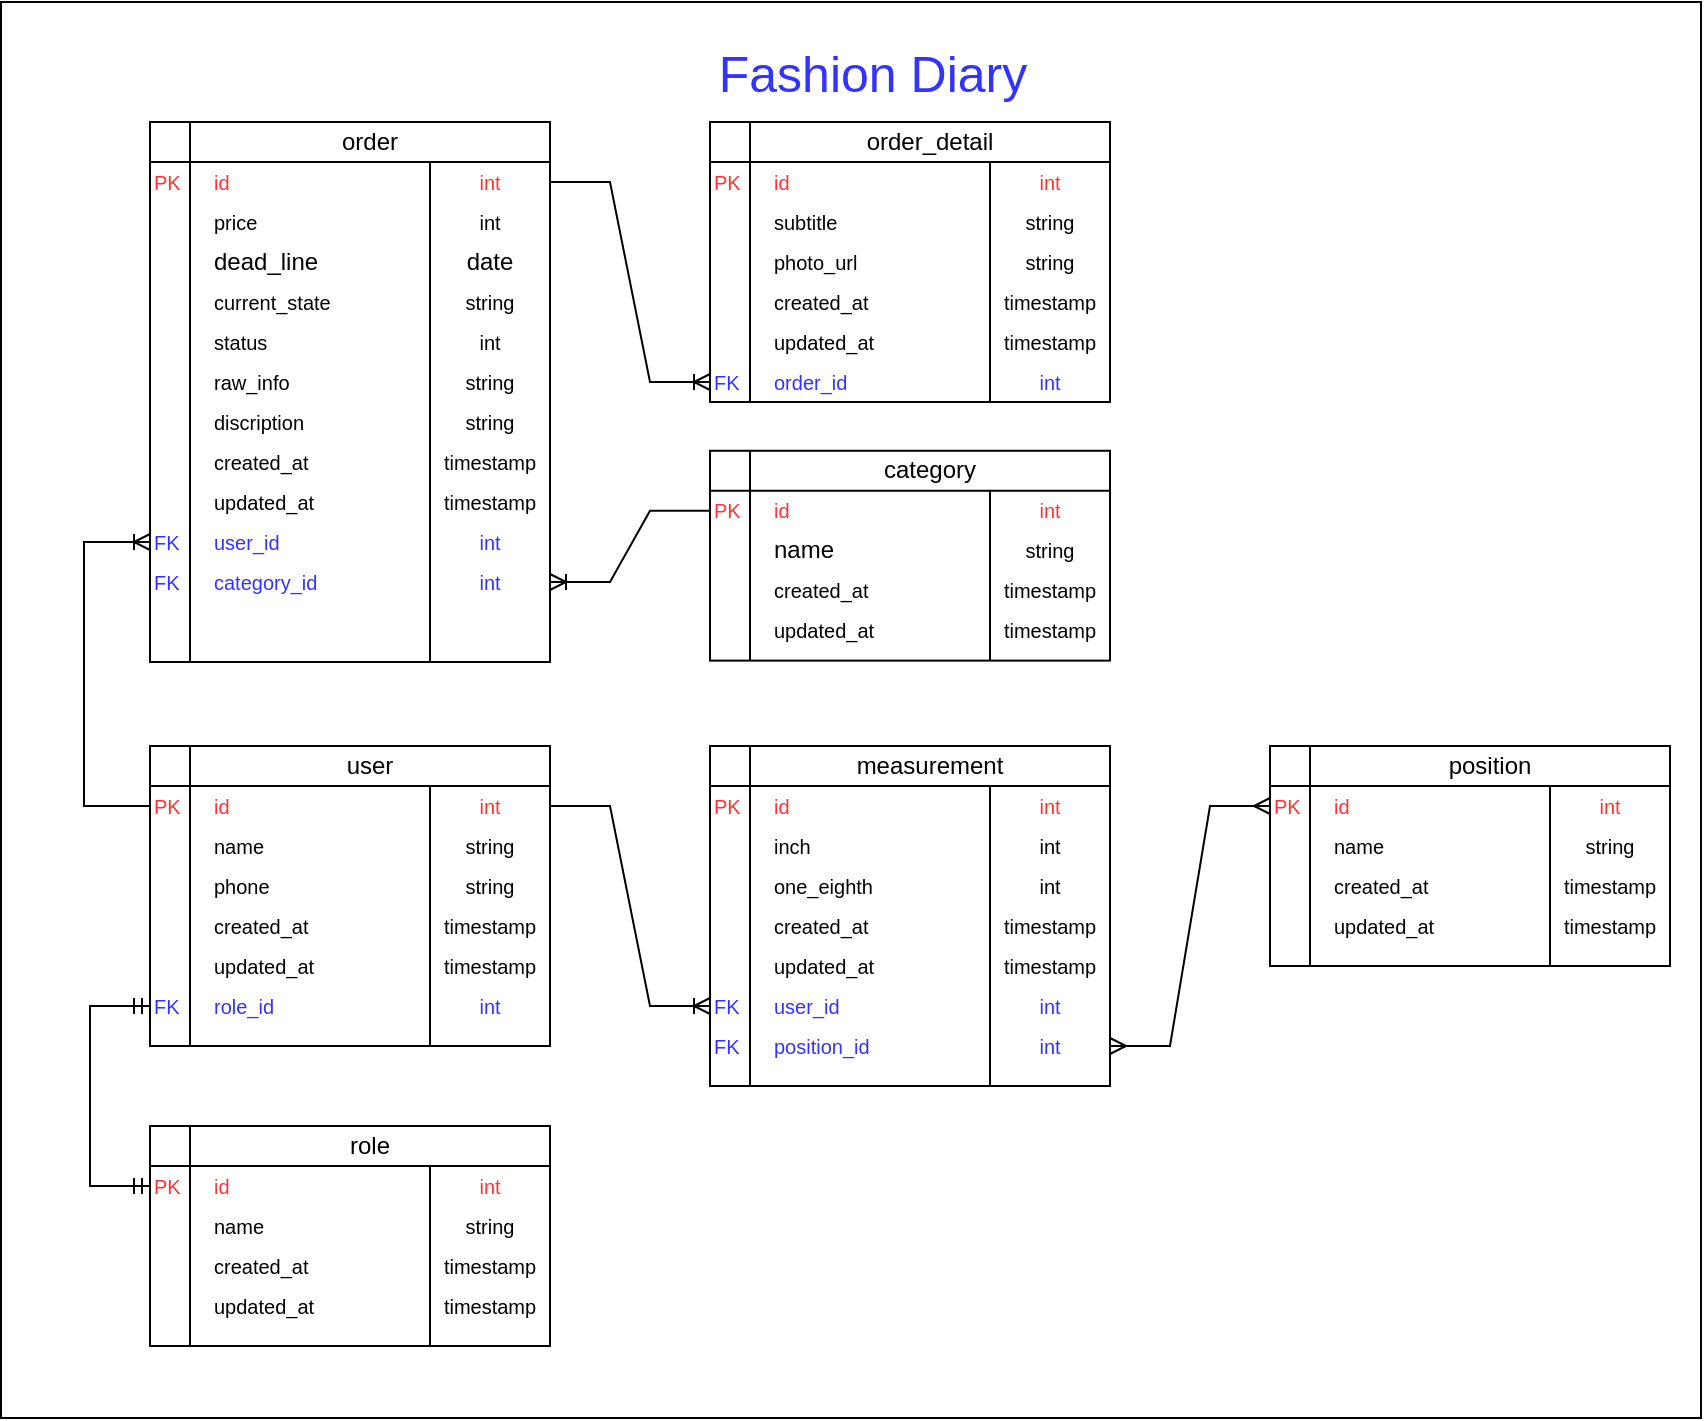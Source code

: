 <mxfile version="16.5.3" type="github">
  <diagram id="vgisI2ooYQM5d80KD6zA" name="Page-1">
    <mxGraphModel dx="2321" dy="1934" grid="1" gridSize="10" guides="1" tooltips="1" connect="1" arrows="1" fold="1" page="1" pageScale="1" pageWidth="850" pageHeight="1100" math="0" shadow="0">
      <root>
        <mxCell id="0" />
        <mxCell id="1" parent="0" />
        <mxCell id="1cKoUGkLe3tbQsXoUSwH-134" value="" style="rounded=0;whiteSpace=wrap;html=1;fontSize=10;fontColor=#3333FF;" vertex="1" parent="1">
          <mxGeometry x="-11.5" y="-20" width="850" height="708" as="geometry" />
        </mxCell>
        <mxCell id="1cKoUGkLe3tbQsXoUSwH-1" value="" style="shape=internalStorage;whiteSpace=wrap;html=1;backgroundOutline=1;" vertex="1" parent="1">
          <mxGeometry x="63" y="352" width="200" height="150" as="geometry" />
        </mxCell>
        <mxCell id="1cKoUGkLe3tbQsXoUSwH-2" value="user" style="text;html=1;strokeColor=none;fillColor=none;align=center;verticalAlign=middle;whiteSpace=wrap;rounded=0;" vertex="1" parent="1">
          <mxGeometry x="83" y="352" width="180" height="20" as="geometry" />
        </mxCell>
        <mxCell id="1cKoUGkLe3tbQsXoUSwH-3" value="&lt;font style=&quot;font-size: 10px&quot; color=&quot;#FF3333&quot;&gt;id&lt;/font&gt;" style="text;html=1;align=left;verticalAlign=middle;whiteSpace=wrap;rounded=0;" vertex="1" parent="1">
          <mxGeometry x="93" y="372" width="110" height="20" as="geometry" />
        </mxCell>
        <mxCell id="1cKoUGkLe3tbQsXoUSwH-5" value="" style="endArrow=none;html=1;rounded=0;entryX=1;entryY=0;entryDx=0;entryDy=0;exitX=0.7;exitY=1;exitDx=0;exitDy=0;exitPerimeter=0;" edge="1" parent="1" source="1cKoUGkLe3tbQsXoUSwH-1" target="1cKoUGkLe3tbQsXoUSwH-3">
          <mxGeometry width="50" height="50" relative="1" as="geometry">
            <mxPoint x="173" y="422" as="sourcePoint" />
            <mxPoint x="223" y="372" as="targetPoint" />
          </mxGeometry>
        </mxCell>
        <mxCell id="1cKoUGkLe3tbQsXoUSwH-6" value="&lt;div style=&quot;font-size: 10px&quot; align=&quot;center&quot;&gt;&lt;font style=&quot;font-size: 10px&quot; color=&quot;#FF3333&quot;&gt;int&lt;/font&gt;&lt;/div&gt;" style="text;html=1;align=center;verticalAlign=middle;whiteSpace=wrap;rounded=0;" vertex="1" parent="1">
          <mxGeometry x="203" y="372" width="60" height="20" as="geometry" />
        </mxCell>
        <mxCell id="1cKoUGkLe3tbQsXoUSwH-7" value="&lt;font style=&quot;font-size: 10px&quot; color=&quot;#FF3333&quot;&gt;PK&lt;/font&gt;" style="text;html=1;align=left;verticalAlign=middle;whiteSpace=wrap;rounded=0;" vertex="1" parent="1">
          <mxGeometry x="63" y="372" width="20" height="20" as="geometry" />
        </mxCell>
        <mxCell id="1cKoUGkLe3tbQsXoUSwH-8" value="&lt;font style=&quot;font-size: 10px&quot;&gt;name&lt;/font&gt;" style="text;html=1;align=left;verticalAlign=middle;whiteSpace=wrap;rounded=0;" vertex="1" parent="1">
          <mxGeometry x="93" y="392" width="110" height="20" as="geometry" />
        </mxCell>
        <mxCell id="1cKoUGkLe3tbQsXoUSwH-9" value="&lt;font style=&quot;font-size: 10px&quot;&gt;string&lt;/font&gt;" style="text;html=1;align=center;verticalAlign=middle;whiteSpace=wrap;rounded=0;" vertex="1" parent="1">
          <mxGeometry x="203" y="392" width="60" height="20" as="geometry" />
        </mxCell>
        <mxCell id="1cKoUGkLe3tbQsXoUSwH-10" value="&lt;font style=&quot;font-size: 10px&quot;&gt;phone&lt;/font&gt;" style="text;html=1;align=left;verticalAlign=middle;whiteSpace=wrap;rounded=0;" vertex="1" parent="1">
          <mxGeometry x="93" y="412" width="110" height="20" as="geometry" />
        </mxCell>
        <mxCell id="1cKoUGkLe3tbQsXoUSwH-11" value="&lt;font style=&quot;font-size: 10px&quot;&gt;string&lt;/font&gt;" style="text;html=1;align=center;verticalAlign=middle;whiteSpace=wrap;rounded=0;" vertex="1" parent="1">
          <mxGeometry x="203" y="412" width="60" height="20" as="geometry" />
        </mxCell>
        <mxCell id="1cKoUGkLe3tbQsXoUSwH-12" value="&lt;font style=&quot;font-size: 10px&quot; color=&quot;#3333FF&quot;&gt;role_id&lt;/font&gt;" style="text;html=1;align=left;verticalAlign=middle;whiteSpace=wrap;rounded=0;" vertex="1" parent="1">
          <mxGeometry x="93" y="472" width="110" height="20" as="geometry" />
        </mxCell>
        <mxCell id="1cKoUGkLe3tbQsXoUSwH-13" value="&lt;font style=&quot;font-size: 10px&quot; color=&quot;#3333FF&quot;&gt;int&lt;/font&gt;" style="text;html=1;align=center;verticalAlign=middle;whiteSpace=wrap;rounded=0;" vertex="1" parent="1">
          <mxGeometry x="203" y="472" width="60" height="20" as="geometry" />
        </mxCell>
        <mxCell id="1cKoUGkLe3tbQsXoUSwH-14" value="" style="shape=internalStorage;whiteSpace=wrap;html=1;backgroundOutline=1;" vertex="1" parent="1">
          <mxGeometry x="343" y="352" width="200" height="170" as="geometry" />
        </mxCell>
        <mxCell id="1cKoUGkLe3tbQsXoUSwH-15" value="measurement" style="text;html=1;strokeColor=none;fillColor=none;align=center;verticalAlign=middle;whiteSpace=wrap;rounded=0;" vertex="1" parent="1">
          <mxGeometry x="363" y="352" width="180" height="20" as="geometry" />
        </mxCell>
        <mxCell id="1cKoUGkLe3tbQsXoUSwH-16" value="&lt;font style=&quot;font-size: 10px&quot; color=&quot;#FF3333&quot;&gt;id&lt;/font&gt;" style="text;html=1;align=left;verticalAlign=middle;whiteSpace=wrap;rounded=0;" vertex="1" parent="1">
          <mxGeometry x="373" y="372" width="110" height="20" as="geometry" />
        </mxCell>
        <mxCell id="1cKoUGkLe3tbQsXoUSwH-17" value="" style="endArrow=none;html=1;rounded=0;entryX=1;entryY=0;entryDx=0;entryDy=0;exitX=0.7;exitY=1;exitDx=0;exitDy=0;exitPerimeter=0;" edge="1" parent="1" source="1cKoUGkLe3tbQsXoUSwH-14" target="1cKoUGkLe3tbQsXoUSwH-16">
          <mxGeometry width="50" height="50" relative="1" as="geometry">
            <mxPoint x="453" y="422" as="sourcePoint" />
            <mxPoint x="503" y="372" as="targetPoint" />
          </mxGeometry>
        </mxCell>
        <mxCell id="1cKoUGkLe3tbQsXoUSwH-18" value="&lt;div style=&quot;font-size: 10px&quot; align=&quot;center&quot;&gt;&lt;font style=&quot;font-size: 10px&quot; color=&quot;#FF3333&quot;&gt;int&lt;/font&gt;&lt;/div&gt;" style="text;html=1;align=center;verticalAlign=middle;whiteSpace=wrap;rounded=0;" vertex="1" parent="1">
          <mxGeometry x="483" y="372" width="60" height="20" as="geometry" />
        </mxCell>
        <mxCell id="1cKoUGkLe3tbQsXoUSwH-19" value="&lt;font style=&quot;font-size: 10px&quot; color=&quot;#FF3333&quot;&gt;PK&lt;/font&gt;" style="text;html=1;align=left;verticalAlign=middle;whiteSpace=wrap;rounded=0;" vertex="1" parent="1">
          <mxGeometry x="343" y="372" width="20" height="20" as="geometry" />
        </mxCell>
        <mxCell id="1cKoUGkLe3tbQsXoUSwH-20" value="&lt;font style=&quot;font-size: 10px&quot;&gt;inch&lt;/font&gt;" style="text;html=1;align=left;verticalAlign=middle;whiteSpace=wrap;rounded=0;" vertex="1" parent="1">
          <mxGeometry x="373" y="392" width="110" height="20" as="geometry" />
        </mxCell>
        <mxCell id="1cKoUGkLe3tbQsXoUSwH-21" value="&lt;font style=&quot;font-size: 10px&quot;&gt;int&lt;/font&gt;" style="text;html=1;align=center;verticalAlign=middle;whiteSpace=wrap;rounded=0;" vertex="1" parent="1">
          <mxGeometry x="483" y="392" width="60" height="20" as="geometry" />
        </mxCell>
        <mxCell id="1cKoUGkLe3tbQsXoUSwH-22" value="&lt;div style=&quot;font-size: 10px&quot;&gt;&lt;font style=&quot;font-size: 10px&quot;&gt;one_eighth&lt;/font&gt;&lt;/div&gt;" style="text;html=1;align=left;verticalAlign=middle;whiteSpace=wrap;rounded=0;" vertex="1" parent="1">
          <mxGeometry x="373" y="412" width="110" height="20" as="geometry" />
        </mxCell>
        <mxCell id="1cKoUGkLe3tbQsXoUSwH-23" value="&lt;font style=&quot;font-size: 10px&quot;&gt;int&lt;/font&gt;" style="text;html=1;align=center;verticalAlign=middle;whiteSpace=wrap;rounded=0;" vertex="1" parent="1">
          <mxGeometry x="483" y="412" width="60" height="20" as="geometry" />
        </mxCell>
        <mxCell id="1cKoUGkLe3tbQsXoUSwH-24" value="&lt;font style=&quot;font-size: 10px&quot; color=&quot;#3333FF&quot;&gt;user_id&lt;/font&gt;" style="text;html=1;align=left;verticalAlign=middle;whiteSpace=wrap;rounded=0;" vertex="1" parent="1">
          <mxGeometry x="373" y="472" width="110" height="20" as="geometry" />
        </mxCell>
        <mxCell id="1cKoUGkLe3tbQsXoUSwH-25" value="&lt;font style=&quot;font-size: 10px&quot; color=&quot;#3333FF&quot;&gt;int&lt;/font&gt;" style="text;html=1;align=center;verticalAlign=middle;whiteSpace=wrap;rounded=0;" vertex="1" parent="1">
          <mxGeometry x="483" y="472" width="60" height="20" as="geometry" />
        </mxCell>
        <mxCell id="1cKoUGkLe3tbQsXoUSwH-26" value="&lt;font style=&quot;font-size: 10px&quot; color=&quot;#3333FF&quot;&gt;position_id&lt;/font&gt;" style="text;html=1;align=left;verticalAlign=middle;whiteSpace=wrap;rounded=0;" vertex="1" parent="1">
          <mxGeometry x="373" y="492" width="110" height="20" as="geometry" />
        </mxCell>
        <mxCell id="1cKoUGkLe3tbQsXoUSwH-27" value="&lt;font style=&quot;font-size: 10px&quot; color=&quot;#3333FF&quot;&gt;int&lt;/font&gt;" style="text;html=1;align=center;verticalAlign=middle;whiteSpace=wrap;rounded=0;" vertex="1" parent="1">
          <mxGeometry x="483" y="492" width="60" height="20" as="geometry" />
        </mxCell>
        <mxCell id="1cKoUGkLe3tbQsXoUSwH-28" style="edgeStyle=orthogonalEdgeStyle;rounded=0;orthogonalLoop=1;jettySize=auto;html=1;exitX=0.5;exitY=1;exitDx=0;exitDy=0;fontSize=10;fontColor=#000000;" edge="1" parent="1" source="1cKoUGkLe3tbQsXoUSwH-1" target="1cKoUGkLe3tbQsXoUSwH-1">
          <mxGeometry relative="1" as="geometry" />
        </mxCell>
        <mxCell id="1cKoUGkLe3tbQsXoUSwH-29" value="" style="shape=internalStorage;whiteSpace=wrap;html=1;backgroundOutline=1;" vertex="1" parent="1">
          <mxGeometry x="623" y="352" width="200" height="110" as="geometry" />
        </mxCell>
        <mxCell id="1cKoUGkLe3tbQsXoUSwH-30" value="position" style="text;html=1;strokeColor=none;fillColor=none;align=center;verticalAlign=middle;whiteSpace=wrap;rounded=0;" vertex="1" parent="1">
          <mxGeometry x="643" y="352" width="180" height="20" as="geometry" />
        </mxCell>
        <mxCell id="1cKoUGkLe3tbQsXoUSwH-31" value="&lt;font style=&quot;font-size: 10px&quot; color=&quot;#FF3333&quot;&gt;id&lt;/font&gt;" style="text;html=1;align=left;verticalAlign=middle;whiteSpace=wrap;rounded=0;" vertex="1" parent="1">
          <mxGeometry x="653" y="372" width="110" height="20" as="geometry" />
        </mxCell>
        <mxCell id="1cKoUGkLe3tbQsXoUSwH-32" value="" style="endArrow=none;html=1;rounded=0;entryX=1;entryY=0;entryDx=0;entryDy=0;exitX=0.7;exitY=1;exitDx=0;exitDy=0;exitPerimeter=0;" edge="1" parent="1" source="1cKoUGkLe3tbQsXoUSwH-29" target="1cKoUGkLe3tbQsXoUSwH-31">
          <mxGeometry width="50" height="50" relative="1" as="geometry">
            <mxPoint x="733" y="422" as="sourcePoint" />
            <mxPoint x="783" y="372" as="targetPoint" />
          </mxGeometry>
        </mxCell>
        <mxCell id="1cKoUGkLe3tbQsXoUSwH-33" value="&lt;div style=&quot;font-size: 10px&quot; align=&quot;center&quot;&gt;&lt;font style=&quot;font-size: 10px&quot; color=&quot;#FF3333&quot;&gt;int&lt;/font&gt;&lt;/div&gt;" style="text;html=1;align=center;verticalAlign=middle;whiteSpace=wrap;rounded=0;" vertex="1" parent="1">
          <mxGeometry x="763" y="372" width="60" height="20" as="geometry" />
        </mxCell>
        <mxCell id="1cKoUGkLe3tbQsXoUSwH-34" value="&lt;font style=&quot;font-size: 10px&quot; color=&quot;#FF3333&quot;&gt;PK&lt;/font&gt;" style="text;html=1;align=left;verticalAlign=middle;whiteSpace=wrap;rounded=0;" vertex="1" parent="1">
          <mxGeometry x="623" y="372" width="20" height="20" as="geometry" />
        </mxCell>
        <mxCell id="1cKoUGkLe3tbQsXoUSwH-35" value="&lt;font style=&quot;font-size: 10px&quot;&gt;name&lt;/font&gt;" style="text;html=1;align=left;verticalAlign=middle;whiteSpace=wrap;rounded=0;" vertex="1" parent="1">
          <mxGeometry x="653" y="392" width="110" height="20" as="geometry" />
        </mxCell>
        <mxCell id="1cKoUGkLe3tbQsXoUSwH-36" value="&lt;font style=&quot;font-size: 10px&quot;&gt;string&lt;/font&gt;" style="text;html=1;align=center;verticalAlign=middle;whiteSpace=wrap;rounded=0;" vertex="1" parent="1">
          <mxGeometry x="763" y="392" width="60" height="20" as="geometry" />
        </mxCell>
        <mxCell id="1cKoUGkLe3tbQsXoUSwH-43" style="edgeStyle=orthogonalEdgeStyle;rounded=0;orthogonalLoop=1;jettySize=auto;html=1;exitX=0.5;exitY=1;exitDx=0;exitDy=0;fontSize=10;fontColor=#000000;" edge="1" parent="1" source="1cKoUGkLe3tbQsXoUSwH-29" target="1cKoUGkLe3tbQsXoUSwH-29">
          <mxGeometry relative="1" as="geometry" />
        </mxCell>
        <mxCell id="1cKoUGkLe3tbQsXoUSwH-44" value="" style="edgeStyle=entityRelationEdgeStyle;fontSize=12;html=1;endArrow=ERoneToMany;rounded=0;fontColor=#000000;entryX=0;entryY=0.5;entryDx=0;entryDy=0;exitX=1;exitY=0.5;exitDx=0;exitDy=0;" edge="1" parent="1" source="1cKoUGkLe3tbQsXoUSwH-6" target="1cKoUGkLe3tbQsXoUSwH-63">
          <mxGeometry width="100" height="100" relative="1" as="geometry">
            <mxPoint x="263" y="425" as="sourcePoint" />
            <mxPoint x="343" y="425" as="targetPoint" />
          </mxGeometry>
        </mxCell>
        <mxCell id="1cKoUGkLe3tbQsXoUSwH-47" value="" style="edgeStyle=entityRelationEdgeStyle;fontSize=12;html=1;endArrow=ERmany;startArrow=ERmany;rounded=0;fontColor=#000000;entryX=0;entryY=0.5;entryDx=0;entryDy=0;exitX=1;exitY=0.5;exitDx=0;exitDy=0;" edge="1" parent="1" source="1cKoUGkLe3tbQsXoUSwH-27" target="1cKoUGkLe3tbQsXoUSwH-34">
          <mxGeometry width="100" height="100" relative="1" as="geometry">
            <mxPoint x="543" y="437" as="sourcePoint" />
            <mxPoint x="643" y="337" as="targetPoint" />
          </mxGeometry>
        </mxCell>
        <mxCell id="1cKoUGkLe3tbQsXoUSwH-48" value="" style="shape=internalStorage;whiteSpace=wrap;html=1;backgroundOutline=1;" vertex="1" parent="1">
          <mxGeometry x="63" y="542" width="200" height="110" as="geometry" />
        </mxCell>
        <mxCell id="1cKoUGkLe3tbQsXoUSwH-49" value="role" style="text;html=1;strokeColor=none;fillColor=none;align=center;verticalAlign=middle;whiteSpace=wrap;rounded=0;" vertex="1" parent="1">
          <mxGeometry x="83" y="542" width="180" height="20" as="geometry" />
        </mxCell>
        <mxCell id="1cKoUGkLe3tbQsXoUSwH-50" value="&lt;font style=&quot;font-size: 10px&quot; color=&quot;#FF3333&quot;&gt;id&lt;/font&gt;" style="text;html=1;align=left;verticalAlign=middle;whiteSpace=wrap;rounded=0;" vertex="1" parent="1">
          <mxGeometry x="93" y="562" width="110" height="20" as="geometry" />
        </mxCell>
        <mxCell id="1cKoUGkLe3tbQsXoUSwH-51" value="" style="endArrow=none;html=1;rounded=0;entryX=1;entryY=0;entryDx=0;entryDy=0;exitX=0.7;exitY=1;exitDx=0;exitDy=0;exitPerimeter=0;" edge="1" parent="1" source="1cKoUGkLe3tbQsXoUSwH-48" target="1cKoUGkLe3tbQsXoUSwH-50">
          <mxGeometry width="50" height="50" relative="1" as="geometry">
            <mxPoint x="173" y="612" as="sourcePoint" />
            <mxPoint x="223" y="562" as="targetPoint" />
          </mxGeometry>
        </mxCell>
        <mxCell id="1cKoUGkLe3tbQsXoUSwH-52" value="&lt;div style=&quot;font-size: 10px&quot; align=&quot;center&quot;&gt;&lt;font style=&quot;font-size: 10px&quot; color=&quot;#FF3333&quot;&gt;int&lt;/font&gt;&lt;/div&gt;" style="text;html=1;align=center;verticalAlign=middle;whiteSpace=wrap;rounded=0;" vertex="1" parent="1">
          <mxGeometry x="203" y="562" width="60" height="20" as="geometry" />
        </mxCell>
        <mxCell id="1cKoUGkLe3tbQsXoUSwH-53" value="&lt;font style=&quot;font-size: 10px&quot; color=&quot;#FF3333&quot;&gt;PK&lt;/font&gt;" style="text;html=1;align=left;verticalAlign=middle;whiteSpace=wrap;rounded=0;" vertex="1" parent="1">
          <mxGeometry x="63" y="562" width="20" height="20" as="geometry" />
        </mxCell>
        <mxCell id="1cKoUGkLe3tbQsXoUSwH-54" value="&lt;font style=&quot;font-size: 10px&quot;&gt;name&lt;/font&gt;" style="text;html=1;align=left;verticalAlign=middle;whiteSpace=wrap;rounded=0;" vertex="1" parent="1">
          <mxGeometry x="93" y="582" width="110" height="20" as="geometry" />
        </mxCell>
        <mxCell id="1cKoUGkLe3tbQsXoUSwH-55" value="&lt;font style=&quot;font-size: 10px&quot;&gt;string&lt;/font&gt;" style="text;html=1;align=center;verticalAlign=middle;whiteSpace=wrap;rounded=0;" vertex="1" parent="1">
          <mxGeometry x="203" y="582" width="60" height="20" as="geometry" />
        </mxCell>
        <mxCell id="1cKoUGkLe3tbQsXoUSwH-56" value="&lt;font style=&quot;font-size: 10px&quot;&gt;created_at&lt;/font&gt;" style="text;html=1;align=left;verticalAlign=middle;whiteSpace=wrap;rounded=0;" vertex="1" parent="1">
          <mxGeometry x="93" y="602" width="110" height="20" as="geometry" />
        </mxCell>
        <mxCell id="1cKoUGkLe3tbQsXoUSwH-57" value="&lt;font style=&quot;font-size: 10px&quot;&gt;timestamp&lt;/font&gt;" style="text;html=1;align=center;verticalAlign=middle;whiteSpace=wrap;rounded=0;" vertex="1" parent="1">
          <mxGeometry x="203" y="602" width="60" height="20" as="geometry" />
        </mxCell>
        <mxCell id="1cKoUGkLe3tbQsXoUSwH-60" style="edgeStyle=orthogonalEdgeStyle;rounded=0;orthogonalLoop=1;jettySize=auto;html=1;exitX=0.5;exitY=1;exitDx=0;exitDy=0;fontSize=10;fontColor=#000000;" edge="1" parent="1" source="1cKoUGkLe3tbQsXoUSwH-48" target="1cKoUGkLe3tbQsXoUSwH-48">
          <mxGeometry relative="1" as="geometry" />
        </mxCell>
        <mxCell id="1cKoUGkLe3tbQsXoUSwH-62" value="&lt;font style=&quot;font-size: 10px&quot; color=&quot;#3333FF&quot;&gt;FK&lt;/font&gt;" style="text;html=1;align=left;verticalAlign=middle;whiteSpace=wrap;rounded=0;" vertex="1" parent="1">
          <mxGeometry x="63" y="472" width="20" height="20" as="geometry" />
        </mxCell>
        <mxCell id="1cKoUGkLe3tbQsXoUSwH-63" value="&lt;font style=&quot;font-size: 10px&quot; color=&quot;#3333FF&quot;&gt;FK&lt;/font&gt;" style="text;html=1;align=left;verticalAlign=middle;whiteSpace=wrap;rounded=0;" vertex="1" parent="1">
          <mxGeometry x="343" y="472" width="20" height="20" as="geometry" />
        </mxCell>
        <mxCell id="1cKoUGkLe3tbQsXoUSwH-64" value="&lt;font style=&quot;font-size: 10px&quot; color=&quot;#3333FF&quot;&gt;FK&lt;/font&gt;" style="text;html=1;align=left;verticalAlign=middle;whiteSpace=wrap;rounded=0;" vertex="1" parent="1">
          <mxGeometry x="343" y="492" width="20" height="20" as="geometry" />
        </mxCell>
        <mxCell id="1cKoUGkLe3tbQsXoUSwH-65" value="" style="fontSize=12;html=1;endArrow=ERmandOne;startArrow=ERmandOne;rounded=0;fontColor=#3333FF;entryX=0;entryY=0.5;entryDx=0;entryDy=0;strokeColor=default;edgeStyle=orthogonalEdgeStyle;" edge="1" parent="1" target="1cKoUGkLe3tbQsXoUSwH-53">
          <mxGeometry width="100" height="100" relative="1" as="geometry">
            <mxPoint x="63" y="482" as="sourcePoint" />
            <mxPoint x="-27" y="189" as="targetPoint" />
            <Array as="points">
              <mxPoint x="33" y="482" />
              <mxPoint x="33" y="572" />
            </Array>
          </mxGeometry>
        </mxCell>
        <mxCell id="1cKoUGkLe3tbQsXoUSwH-68" value="&lt;font style=&quot;font-size: 10px&quot;&gt;updated_at&lt;/font&gt;" style="text;html=1;align=left;verticalAlign=middle;whiteSpace=wrap;rounded=0;" vertex="1" parent="1">
          <mxGeometry x="93" y="622" width="110" height="20" as="geometry" />
        </mxCell>
        <mxCell id="1cKoUGkLe3tbQsXoUSwH-69" value="&lt;font style=&quot;font-size: 10px&quot;&gt;timestamp&lt;/font&gt;" style="text;html=1;align=center;verticalAlign=middle;whiteSpace=wrap;rounded=0;" vertex="1" parent="1">
          <mxGeometry x="203" y="622" width="60" height="20" as="geometry" />
        </mxCell>
        <mxCell id="1cKoUGkLe3tbQsXoUSwH-71" value="&lt;font style=&quot;font-size: 10px&quot;&gt;created_at&lt;/font&gt;" style="text;html=1;align=left;verticalAlign=middle;whiteSpace=wrap;rounded=0;" vertex="1" parent="1">
          <mxGeometry x="93" y="432" width="110" height="20" as="geometry" />
        </mxCell>
        <mxCell id="1cKoUGkLe3tbQsXoUSwH-72" value="&lt;font style=&quot;font-size: 10px&quot;&gt;timestamp&lt;/font&gt;" style="text;html=1;align=center;verticalAlign=middle;whiteSpace=wrap;rounded=0;" vertex="1" parent="1">
          <mxGeometry x="203" y="432" width="60" height="20" as="geometry" />
        </mxCell>
        <mxCell id="1cKoUGkLe3tbQsXoUSwH-73" value="&lt;font style=&quot;font-size: 10px&quot;&gt;updated_at&lt;/font&gt;" style="text;html=1;align=left;verticalAlign=middle;whiteSpace=wrap;rounded=0;" vertex="1" parent="1">
          <mxGeometry x="93" y="452" width="110" height="20" as="geometry" />
        </mxCell>
        <mxCell id="1cKoUGkLe3tbQsXoUSwH-74" value="&lt;font style=&quot;font-size: 10px&quot;&gt;timestamp&lt;/font&gt;" style="text;html=1;align=center;verticalAlign=middle;whiteSpace=wrap;rounded=0;" vertex="1" parent="1">
          <mxGeometry x="203" y="452" width="60" height="20" as="geometry" />
        </mxCell>
        <mxCell id="1cKoUGkLe3tbQsXoUSwH-75" value="&lt;font style=&quot;font-size: 10px&quot;&gt;created_at&lt;/font&gt;" style="text;html=1;align=left;verticalAlign=middle;whiteSpace=wrap;rounded=0;" vertex="1" parent="1">
          <mxGeometry x="373" y="432" width="110" height="20" as="geometry" />
        </mxCell>
        <mxCell id="1cKoUGkLe3tbQsXoUSwH-76" value="&lt;font style=&quot;font-size: 10px&quot;&gt;timestamp&lt;/font&gt;" style="text;html=1;align=center;verticalAlign=middle;whiteSpace=wrap;rounded=0;" vertex="1" parent="1">
          <mxGeometry x="483" y="432" width="60" height="20" as="geometry" />
        </mxCell>
        <mxCell id="1cKoUGkLe3tbQsXoUSwH-77" value="&lt;font style=&quot;font-size: 10px&quot;&gt;updated_at&lt;/font&gt;" style="text;html=1;align=left;verticalAlign=middle;whiteSpace=wrap;rounded=0;" vertex="1" parent="1">
          <mxGeometry x="373" y="452" width="110" height="20" as="geometry" />
        </mxCell>
        <mxCell id="1cKoUGkLe3tbQsXoUSwH-78" value="&lt;font style=&quot;font-size: 10px&quot;&gt;timestamp&lt;/font&gt;" style="text;html=1;align=center;verticalAlign=middle;whiteSpace=wrap;rounded=0;" vertex="1" parent="1">
          <mxGeometry x="483" y="452" width="60" height="20" as="geometry" />
        </mxCell>
        <mxCell id="1cKoUGkLe3tbQsXoUSwH-79" value="&lt;font style=&quot;font-size: 10px&quot;&gt;created_at&lt;/font&gt;" style="text;html=1;align=left;verticalAlign=middle;whiteSpace=wrap;rounded=0;" vertex="1" parent="1">
          <mxGeometry x="653" y="412" width="110" height="20" as="geometry" />
        </mxCell>
        <mxCell id="1cKoUGkLe3tbQsXoUSwH-80" value="&lt;font style=&quot;font-size: 10px&quot;&gt;timestamp&lt;/font&gt;" style="text;html=1;align=center;verticalAlign=middle;whiteSpace=wrap;rounded=0;" vertex="1" parent="1">
          <mxGeometry x="763" y="412" width="60" height="20" as="geometry" />
        </mxCell>
        <mxCell id="1cKoUGkLe3tbQsXoUSwH-81" value="&lt;font style=&quot;font-size: 10px&quot;&gt;updated_at&lt;/font&gt;" style="text;html=1;align=left;verticalAlign=middle;whiteSpace=wrap;rounded=0;" vertex="1" parent="1">
          <mxGeometry x="653" y="432" width="110" height="20" as="geometry" />
        </mxCell>
        <mxCell id="1cKoUGkLe3tbQsXoUSwH-82" value="&lt;font style=&quot;font-size: 10px&quot;&gt;timestamp&lt;/font&gt;" style="text;html=1;align=center;verticalAlign=middle;whiteSpace=wrap;rounded=0;" vertex="1" parent="1">
          <mxGeometry x="763" y="432" width="60" height="20" as="geometry" />
        </mxCell>
        <mxCell id="1cKoUGkLe3tbQsXoUSwH-83" value="&amp;nbsp;" style="text;whiteSpace=wrap;html=1;fontSize=10;fontColor=#3333FF;" vertex="1" parent="1">
          <mxGeometry x="103" y="582" width="30" height="30" as="geometry" />
        </mxCell>
        <mxCell id="1cKoUGkLe3tbQsXoUSwH-84" value="" style="shape=internalStorage;whiteSpace=wrap;html=1;backgroundOutline=1;" vertex="1" parent="1">
          <mxGeometry x="63" y="40" width="200" height="270" as="geometry" />
        </mxCell>
        <mxCell id="1cKoUGkLe3tbQsXoUSwH-85" value="order" style="text;html=1;strokeColor=none;fillColor=none;align=center;verticalAlign=middle;whiteSpace=wrap;rounded=0;" vertex="1" parent="1">
          <mxGeometry x="83" y="40.0" width="180" height="20" as="geometry" />
        </mxCell>
        <mxCell id="1cKoUGkLe3tbQsXoUSwH-86" value="&lt;font style=&quot;font-size: 10px&quot; color=&quot;#FF3333&quot;&gt;id&lt;/font&gt;" style="text;html=1;align=left;verticalAlign=middle;whiteSpace=wrap;rounded=0;" vertex="1" parent="1">
          <mxGeometry x="93" y="60.0" width="110" height="20" as="geometry" />
        </mxCell>
        <mxCell id="1cKoUGkLe3tbQsXoUSwH-87" value="" style="endArrow=none;html=1;rounded=0;entryX=1;entryY=0;entryDx=0;entryDy=0;exitX=0.7;exitY=1;exitDx=0;exitDy=0;exitPerimeter=0;" edge="1" parent="1" source="1cKoUGkLe3tbQsXoUSwH-84" target="1cKoUGkLe3tbQsXoUSwH-86">
          <mxGeometry width="50" height="50" relative="1" as="geometry">
            <mxPoint x="173" y="110" as="sourcePoint" />
            <mxPoint x="223" y="60.0" as="targetPoint" />
          </mxGeometry>
        </mxCell>
        <mxCell id="1cKoUGkLe3tbQsXoUSwH-88" value="&lt;div style=&quot;font-size: 10px&quot; align=&quot;center&quot;&gt;&lt;font style=&quot;font-size: 10px&quot; color=&quot;#FF3333&quot;&gt;int&lt;/font&gt;&lt;/div&gt;" style="text;html=1;align=center;verticalAlign=middle;whiteSpace=wrap;rounded=0;" vertex="1" parent="1">
          <mxGeometry x="203" y="60.0" width="60" height="20" as="geometry" />
        </mxCell>
        <mxCell id="1cKoUGkLe3tbQsXoUSwH-89" value="&lt;font style=&quot;font-size: 10px&quot; color=&quot;#FF3333&quot;&gt;PK&lt;/font&gt;" style="text;html=1;align=left;verticalAlign=middle;whiteSpace=wrap;rounded=0;" vertex="1" parent="1">
          <mxGeometry x="63" y="60.0" width="20" height="20" as="geometry" />
        </mxCell>
        <mxCell id="1cKoUGkLe3tbQsXoUSwH-90" value="&lt;font style=&quot;font-size: 10px&quot;&gt;current_state&lt;/font&gt;" style="text;html=1;align=left;verticalAlign=middle;whiteSpace=wrap;rounded=0;" vertex="1" parent="1">
          <mxGeometry x="93" y="120" width="110" height="20" as="geometry" />
        </mxCell>
        <mxCell id="1cKoUGkLe3tbQsXoUSwH-91" value="&lt;font style=&quot;font-size: 10px&quot;&gt;string&lt;/font&gt;" style="text;html=1;align=center;verticalAlign=middle;whiteSpace=wrap;rounded=0;" vertex="1" parent="1">
          <mxGeometry x="203" y="120" width="60" height="20" as="geometry" />
        </mxCell>
        <mxCell id="1cKoUGkLe3tbQsXoUSwH-92" value="&lt;font style=&quot;font-size: 10px&quot;&gt;status&lt;/font&gt;" style="text;html=1;align=left;verticalAlign=middle;whiteSpace=wrap;rounded=0;" vertex="1" parent="1">
          <mxGeometry x="93" y="140" width="110" height="20" as="geometry" />
        </mxCell>
        <mxCell id="1cKoUGkLe3tbQsXoUSwH-93" value="&lt;font style=&quot;font-size: 10px&quot;&gt;int&lt;/font&gt;" style="text;html=1;align=center;verticalAlign=middle;whiteSpace=wrap;rounded=0;" vertex="1" parent="1">
          <mxGeometry x="203" y="140" width="60" height="20" as="geometry" />
        </mxCell>
        <mxCell id="1cKoUGkLe3tbQsXoUSwH-94" value="&lt;font style=&quot;font-size: 10px&quot; color=&quot;#3333FF&quot;&gt;user_id&lt;/font&gt;" style="text;html=1;align=left;verticalAlign=middle;whiteSpace=wrap;rounded=0;" vertex="1" parent="1">
          <mxGeometry x="93" y="240" width="110" height="20" as="geometry" />
        </mxCell>
        <mxCell id="1cKoUGkLe3tbQsXoUSwH-95" value="&lt;font style=&quot;font-size: 10px&quot; color=&quot;#3333FF&quot;&gt;int&lt;/font&gt;" style="text;html=1;align=center;verticalAlign=middle;whiteSpace=wrap;rounded=0;" vertex="1" parent="1">
          <mxGeometry x="203" y="240" width="60" height="20" as="geometry" />
        </mxCell>
        <mxCell id="1cKoUGkLe3tbQsXoUSwH-96" style="edgeStyle=orthogonalEdgeStyle;rounded=0;orthogonalLoop=1;jettySize=auto;html=1;exitX=0.5;exitY=1;exitDx=0;exitDy=0;fontSize=10;fontColor=#000000;" edge="1" parent="1" source="1cKoUGkLe3tbQsXoUSwH-84" target="1cKoUGkLe3tbQsXoUSwH-84">
          <mxGeometry relative="1" as="geometry" />
        </mxCell>
        <mxCell id="1cKoUGkLe3tbQsXoUSwH-97" value="&lt;font style=&quot;font-size: 10px&quot; color=&quot;#3333FF&quot;&gt;FK&lt;/font&gt;" style="text;html=1;align=left;verticalAlign=middle;whiteSpace=wrap;rounded=0;" vertex="1" parent="1">
          <mxGeometry x="63" y="240" width="20" height="20" as="geometry" />
        </mxCell>
        <mxCell id="1cKoUGkLe3tbQsXoUSwH-98" value="&lt;font style=&quot;font-size: 10px&quot;&gt;created_at&lt;/font&gt;" style="text;html=1;align=left;verticalAlign=middle;whiteSpace=wrap;rounded=0;" vertex="1" parent="1">
          <mxGeometry x="93" y="200" width="110" height="20" as="geometry" />
        </mxCell>
        <mxCell id="1cKoUGkLe3tbQsXoUSwH-99" value="&lt;font style=&quot;font-size: 10px&quot;&gt;timestamp&lt;/font&gt;" style="text;html=1;align=center;verticalAlign=middle;whiteSpace=wrap;rounded=0;" vertex="1" parent="1">
          <mxGeometry x="203" y="200" width="60" height="20" as="geometry" />
        </mxCell>
        <mxCell id="1cKoUGkLe3tbQsXoUSwH-100" value="&lt;font style=&quot;font-size: 10px&quot;&gt;updated_at&lt;/font&gt;" style="text;html=1;align=left;verticalAlign=middle;whiteSpace=wrap;rounded=0;" vertex="1" parent="1">
          <mxGeometry x="93" y="220" width="110" height="20" as="geometry" />
        </mxCell>
        <mxCell id="1cKoUGkLe3tbQsXoUSwH-101" value="&lt;font style=&quot;font-size: 10px&quot;&gt;timestamp&lt;/font&gt;" style="text;html=1;align=center;verticalAlign=middle;whiteSpace=wrap;rounded=0;" vertex="1" parent="1">
          <mxGeometry x="203" y="220" width="60" height="20" as="geometry" />
        </mxCell>
        <mxCell id="1cKoUGkLe3tbQsXoUSwH-102" value="&lt;font style=&quot;font-size: 10px&quot;&gt;raw_info&lt;/font&gt;" style="text;html=1;align=left;verticalAlign=middle;whiteSpace=wrap;rounded=0;" vertex="1" parent="1">
          <mxGeometry x="93" y="160" width="110" height="20" as="geometry" />
        </mxCell>
        <mxCell id="1cKoUGkLe3tbQsXoUSwH-103" value="&lt;font style=&quot;font-size: 10px&quot;&gt;string&lt;/font&gt;" style="text;html=1;align=center;verticalAlign=middle;whiteSpace=wrap;rounded=0;" vertex="1" parent="1">
          <mxGeometry x="203" y="160" width="60" height="20" as="geometry" />
        </mxCell>
        <mxCell id="1cKoUGkLe3tbQsXoUSwH-105" value="" style="shape=internalStorage;whiteSpace=wrap;html=1;backgroundOutline=1;" vertex="1" parent="1">
          <mxGeometry x="343" y="40" width="200" height="140" as="geometry" />
        </mxCell>
        <mxCell id="1cKoUGkLe3tbQsXoUSwH-106" value="order_detail" style="text;html=1;strokeColor=none;fillColor=none;align=center;verticalAlign=middle;whiteSpace=wrap;rounded=0;" vertex="1" parent="1">
          <mxGeometry x="363" y="40.0" width="180" height="20" as="geometry" />
        </mxCell>
        <mxCell id="1cKoUGkLe3tbQsXoUSwH-107" value="&lt;font style=&quot;font-size: 10px&quot; color=&quot;#FF3333&quot;&gt;id&lt;/font&gt;" style="text;html=1;align=left;verticalAlign=middle;whiteSpace=wrap;rounded=0;" vertex="1" parent="1">
          <mxGeometry x="373" y="60.0" width="110" height="20" as="geometry" />
        </mxCell>
        <mxCell id="1cKoUGkLe3tbQsXoUSwH-108" value="" style="endArrow=none;html=1;rounded=0;entryX=1;entryY=0;entryDx=0;entryDy=0;exitX=0.7;exitY=1;exitDx=0;exitDy=0;exitPerimeter=0;" edge="1" parent="1" source="1cKoUGkLe3tbQsXoUSwH-105" target="1cKoUGkLe3tbQsXoUSwH-107">
          <mxGeometry width="50" height="50" relative="1" as="geometry">
            <mxPoint x="453" y="110" as="sourcePoint" />
            <mxPoint x="503" y="60.0" as="targetPoint" />
          </mxGeometry>
        </mxCell>
        <mxCell id="1cKoUGkLe3tbQsXoUSwH-109" value="&lt;div style=&quot;font-size: 10px&quot; align=&quot;center&quot;&gt;&lt;font style=&quot;font-size: 10px&quot; color=&quot;#FF3333&quot;&gt;int&lt;/font&gt;&lt;/div&gt;" style="text;html=1;align=center;verticalAlign=middle;whiteSpace=wrap;rounded=0;" vertex="1" parent="1">
          <mxGeometry x="483" y="60.0" width="60" height="20" as="geometry" />
        </mxCell>
        <mxCell id="1cKoUGkLe3tbQsXoUSwH-110" value="&lt;font style=&quot;font-size: 10px&quot; color=&quot;#FF3333&quot;&gt;PK&lt;/font&gt;" style="text;html=1;align=left;verticalAlign=middle;whiteSpace=wrap;rounded=0;" vertex="1" parent="1">
          <mxGeometry x="343" y="60.0" width="20" height="20" as="geometry" />
        </mxCell>
        <mxCell id="1cKoUGkLe3tbQsXoUSwH-111" value="&lt;font style=&quot;font-size: 10px&quot;&gt;subtitle&lt;/font&gt;" style="text;html=1;align=left;verticalAlign=middle;whiteSpace=wrap;rounded=0;" vertex="1" parent="1">
          <mxGeometry x="373" y="80" width="110" height="20" as="geometry" />
        </mxCell>
        <mxCell id="1cKoUGkLe3tbQsXoUSwH-112" value="&lt;font style=&quot;font-size: 10px&quot;&gt;string&lt;/font&gt;" style="text;html=1;align=center;verticalAlign=middle;whiteSpace=wrap;rounded=0;" vertex="1" parent="1">
          <mxGeometry x="483" y="80" width="60" height="20" as="geometry" />
        </mxCell>
        <mxCell id="1cKoUGkLe3tbQsXoUSwH-113" value="&lt;font style=&quot;font-size: 10px&quot;&gt;photo_url&lt;/font&gt;" style="text;html=1;align=left;verticalAlign=middle;whiteSpace=wrap;rounded=0;" vertex="1" parent="1">
          <mxGeometry x="373" y="100" width="110" height="20" as="geometry" />
        </mxCell>
        <mxCell id="1cKoUGkLe3tbQsXoUSwH-114" value="&lt;font style=&quot;font-size: 10px&quot;&gt;string&lt;/font&gt;" style="text;html=1;align=center;verticalAlign=middle;whiteSpace=wrap;rounded=0;" vertex="1" parent="1">
          <mxGeometry x="483" y="100" width="60" height="20" as="geometry" />
        </mxCell>
        <mxCell id="1cKoUGkLe3tbQsXoUSwH-115" value="&lt;font style=&quot;font-size: 10px&quot; color=&quot;#3333FF&quot;&gt;order_id&lt;/font&gt;" style="text;html=1;align=left;verticalAlign=middle;whiteSpace=wrap;rounded=0;" vertex="1" parent="1">
          <mxGeometry x="373" y="160" width="110" height="20" as="geometry" />
        </mxCell>
        <mxCell id="1cKoUGkLe3tbQsXoUSwH-116" value="&lt;font style=&quot;font-size: 10px&quot; color=&quot;#3333FF&quot;&gt;int&lt;/font&gt;" style="text;html=1;align=center;verticalAlign=middle;whiteSpace=wrap;rounded=0;" vertex="1" parent="1">
          <mxGeometry x="483" y="160" width="60" height="20" as="geometry" />
        </mxCell>
        <mxCell id="1cKoUGkLe3tbQsXoUSwH-117" style="edgeStyle=orthogonalEdgeStyle;rounded=0;orthogonalLoop=1;jettySize=auto;html=1;exitX=0.5;exitY=1;exitDx=0;exitDy=0;fontSize=10;fontColor=#000000;" edge="1" parent="1" source="1cKoUGkLe3tbQsXoUSwH-105" target="1cKoUGkLe3tbQsXoUSwH-105">
          <mxGeometry relative="1" as="geometry" />
        </mxCell>
        <mxCell id="1cKoUGkLe3tbQsXoUSwH-118" value="&lt;font style=&quot;font-size: 10px&quot; color=&quot;#3333FF&quot;&gt;FK&lt;/font&gt;" style="text;html=1;align=left;verticalAlign=middle;whiteSpace=wrap;rounded=0;" vertex="1" parent="1">
          <mxGeometry x="343" y="160" width="20" height="20" as="geometry" />
        </mxCell>
        <mxCell id="1cKoUGkLe3tbQsXoUSwH-119" value="&lt;font style=&quot;font-size: 10px&quot;&gt;created_at&lt;/font&gt;" style="text;html=1;align=left;verticalAlign=middle;whiteSpace=wrap;rounded=0;" vertex="1" parent="1">
          <mxGeometry x="373" y="120" width="110" height="20" as="geometry" />
        </mxCell>
        <mxCell id="1cKoUGkLe3tbQsXoUSwH-120" value="&lt;font style=&quot;font-size: 10px&quot;&gt;timestamp&lt;/font&gt;" style="text;html=1;align=center;verticalAlign=middle;whiteSpace=wrap;rounded=0;" vertex="1" parent="1">
          <mxGeometry x="483" y="120" width="60" height="20" as="geometry" />
        </mxCell>
        <mxCell id="1cKoUGkLe3tbQsXoUSwH-121" value="&lt;font style=&quot;font-size: 10px&quot;&gt;updated_at&lt;/font&gt;" style="text;html=1;align=left;verticalAlign=middle;whiteSpace=wrap;rounded=0;" vertex="1" parent="1">
          <mxGeometry x="373" y="140" width="110" height="20" as="geometry" />
        </mxCell>
        <mxCell id="1cKoUGkLe3tbQsXoUSwH-122" value="&lt;font style=&quot;font-size: 10px&quot;&gt;timestamp&lt;/font&gt;" style="text;html=1;align=center;verticalAlign=middle;whiteSpace=wrap;rounded=0;" vertex="1" parent="1">
          <mxGeometry x="483" y="140" width="60" height="20" as="geometry" />
        </mxCell>
        <mxCell id="1cKoUGkLe3tbQsXoUSwH-125" value="&lt;font style=&quot;font-size: 10px&quot;&gt;discription&lt;/font&gt;" style="text;html=1;align=left;verticalAlign=middle;whiteSpace=wrap;rounded=0;" vertex="1" parent="1">
          <mxGeometry x="93" y="180" width="110" height="20" as="geometry" />
        </mxCell>
        <mxCell id="1cKoUGkLe3tbQsXoUSwH-126" value="&lt;font style=&quot;font-size: 10px&quot;&gt;string&lt;/font&gt;" style="text;html=1;align=center;verticalAlign=middle;whiteSpace=wrap;rounded=0;" vertex="1" parent="1">
          <mxGeometry x="203" y="180" width="60" height="20" as="geometry" />
        </mxCell>
        <mxCell id="1cKoUGkLe3tbQsXoUSwH-127" value="&lt;font style=&quot;font-size: 10px&quot;&gt;price&lt;/font&gt;" style="text;html=1;align=left;verticalAlign=middle;whiteSpace=wrap;rounded=0;" vertex="1" parent="1">
          <mxGeometry x="93" y="80" width="110" height="20" as="geometry" />
        </mxCell>
        <mxCell id="1cKoUGkLe3tbQsXoUSwH-128" value="&lt;font style=&quot;font-size: 10px&quot;&gt;int&lt;/font&gt;" style="text;html=1;align=center;verticalAlign=middle;whiteSpace=wrap;rounded=0;" vertex="1" parent="1">
          <mxGeometry x="203" y="80" width="60" height="20" as="geometry" />
        </mxCell>
        <mxCell id="1cKoUGkLe3tbQsXoUSwH-129" value="" style="fontSize=12;html=1;endArrow=ERoneToMany;rounded=0;fontColor=#3333FF;strokeColor=default;exitX=0;exitY=0.5;exitDx=0;exitDy=0;entryX=0;entryY=0.5;entryDx=0;entryDy=0;edgeStyle=orthogonalEdgeStyle;" edge="1" parent="1" source="1cKoUGkLe3tbQsXoUSwH-7" target="1cKoUGkLe3tbQsXoUSwH-97">
          <mxGeometry width="100" height="100" relative="1" as="geometry">
            <mxPoint x="173" y="412" as="sourcePoint" />
            <mxPoint x="273" y="312" as="targetPoint" />
            <Array as="points">
              <mxPoint x="30" y="382" />
              <mxPoint x="30" y="250" />
            </Array>
          </mxGeometry>
        </mxCell>
        <mxCell id="1cKoUGkLe3tbQsXoUSwH-131" value="" style="edgeStyle=entityRelationEdgeStyle;fontSize=12;html=1;endArrow=ERoneToMany;rounded=0;fontColor=#3333FF;strokeColor=default;exitX=1;exitY=0.5;exitDx=0;exitDy=0;entryX=0;entryY=0.5;entryDx=0;entryDy=0;" edge="1" parent="1" source="1cKoUGkLe3tbQsXoUSwH-88" target="1cKoUGkLe3tbQsXoUSwH-118">
          <mxGeometry width="100" height="100" relative="1" as="geometry">
            <mxPoint x="323" y="266.93" as="sourcePoint" />
            <mxPoint x="423" y="166.93" as="targetPoint" />
          </mxGeometry>
        </mxCell>
        <mxCell id="1cKoUGkLe3tbQsXoUSwH-136" value="&lt;font style=&quot;font-size: 25px&quot;&gt;Fashion Diary&lt;/font&gt;" style="text;html=1;strokeColor=none;fillColor=none;align=center;verticalAlign=middle;whiteSpace=wrap;rounded=0;fontSize=10;fontColor=#3333FF;" vertex="1" parent="1">
          <mxGeometry x="241" width="367" height="30" as="geometry" />
        </mxCell>
        <mxCell id="1cKoUGkLe3tbQsXoUSwH-137" value="dead_line" style="text;html=1;align=left;verticalAlign=middle;whiteSpace=wrap;rounded=0;" vertex="1" parent="1">
          <mxGeometry x="93" y="100" width="110" height="20" as="geometry" />
        </mxCell>
        <mxCell id="1cKoUGkLe3tbQsXoUSwH-138" value="date" style="text;html=1;align=center;verticalAlign=middle;whiteSpace=wrap;rounded=0;" vertex="1" parent="1">
          <mxGeometry x="203" y="100" width="60" height="20" as="geometry" />
        </mxCell>
        <mxCell id="1cKoUGkLe3tbQsXoUSwH-139" value="" style="shape=internalStorage;whiteSpace=wrap;html=1;backgroundOutline=1;" vertex="1" parent="1">
          <mxGeometry x="343" y="204.38" width="200" height="104.93" as="geometry" />
        </mxCell>
        <mxCell id="1cKoUGkLe3tbQsXoUSwH-140" value="category" style="text;html=1;strokeColor=none;fillColor=none;align=center;verticalAlign=middle;whiteSpace=wrap;rounded=0;" vertex="1" parent="1">
          <mxGeometry x="363" y="204.38" width="180" height="20" as="geometry" />
        </mxCell>
        <mxCell id="1cKoUGkLe3tbQsXoUSwH-141" value="&lt;font style=&quot;font-size: 10px&quot; color=&quot;#FF3333&quot;&gt;id&lt;/font&gt;" style="text;html=1;align=left;verticalAlign=middle;whiteSpace=wrap;rounded=0;" vertex="1" parent="1">
          <mxGeometry x="373" y="224.38" width="110" height="20" as="geometry" />
        </mxCell>
        <mxCell id="1cKoUGkLe3tbQsXoUSwH-142" value="" style="endArrow=none;html=1;rounded=0;entryX=1;entryY=0;entryDx=0;entryDy=0;exitX=0.7;exitY=1;exitDx=0;exitDy=0;exitPerimeter=0;" edge="1" parent="1" source="1cKoUGkLe3tbQsXoUSwH-139" target="1cKoUGkLe3tbQsXoUSwH-141">
          <mxGeometry width="50" height="50" relative="1" as="geometry">
            <mxPoint x="453" y="274.38" as="sourcePoint" />
            <mxPoint x="503" y="224.38" as="targetPoint" />
          </mxGeometry>
        </mxCell>
        <mxCell id="1cKoUGkLe3tbQsXoUSwH-143" value="&lt;div style=&quot;font-size: 10px&quot; align=&quot;center&quot;&gt;&lt;font style=&quot;font-size: 10px&quot; color=&quot;#FF3333&quot;&gt;int&lt;/font&gt;&lt;/div&gt;" style="text;html=1;align=center;verticalAlign=middle;whiteSpace=wrap;rounded=0;" vertex="1" parent="1">
          <mxGeometry x="483" y="224.38" width="60" height="20" as="geometry" />
        </mxCell>
        <mxCell id="1cKoUGkLe3tbQsXoUSwH-144" value="&lt;font style=&quot;font-size: 10px&quot; color=&quot;#FF3333&quot;&gt;PK&lt;/font&gt;" style="text;html=1;align=left;verticalAlign=middle;whiteSpace=wrap;rounded=0;" vertex="1" parent="1">
          <mxGeometry x="343" y="224.38" width="20" height="20" as="geometry" />
        </mxCell>
        <mxCell id="1cKoUGkLe3tbQsXoUSwH-145" value="name" style="text;html=1;align=left;verticalAlign=middle;whiteSpace=wrap;rounded=0;" vertex="1" parent="1">
          <mxGeometry x="373" y="244.38" width="110" height="20" as="geometry" />
        </mxCell>
        <mxCell id="1cKoUGkLe3tbQsXoUSwH-146" value="&lt;font style=&quot;font-size: 10px&quot;&gt;string&lt;/font&gt;" style="text;html=1;align=center;verticalAlign=middle;whiteSpace=wrap;rounded=0;" vertex="1" parent="1">
          <mxGeometry x="483" y="244.38" width="60" height="20" as="geometry" />
        </mxCell>
        <mxCell id="1cKoUGkLe3tbQsXoUSwH-151" style="edgeStyle=orthogonalEdgeStyle;rounded=0;orthogonalLoop=1;jettySize=auto;html=1;exitX=0.5;exitY=1;exitDx=0;exitDy=0;fontSize=10;fontColor=#000000;" edge="1" parent="1" source="1cKoUGkLe3tbQsXoUSwH-139" target="1cKoUGkLe3tbQsXoUSwH-139">
          <mxGeometry relative="1" as="geometry" />
        </mxCell>
        <mxCell id="1cKoUGkLe3tbQsXoUSwH-153" value="&lt;font style=&quot;font-size: 10px&quot;&gt;created_at&lt;/font&gt;" style="text;html=1;align=left;verticalAlign=middle;whiteSpace=wrap;rounded=0;" vertex="1" parent="1">
          <mxGeometry x="373" y="264.38" width="110" height="20" as="geometry" />
        </mxCell>
        <mxCell id="1cKoUGkLe3tbQsXoUSwH-154" value="&lt;font style=&quot;font-size: 10px&quot;&gt;timestamp&lt;/font&gt;" style="text;html=1;align=center;verticalAlign=middle;whiteSpace=wrap;rounded=0;" vertex="1" parent="1">
          <mxGeometry x="483" y="264.38" width="60" height="20" as="geometry" />
        </mxCell>
        <mxCell id="1cKoUGkLe3tbQsXoUSwH-155" value="&lt;font style=&quot;font-size: 10px&quot;&gt;updated_at&lt;/font&gt;" style="text;html=1;align=left;verticalAlign=middle;whiteSpace=wrap;rounded=0;" vertex="1" parent="1">
          <mxGeometry x="373" y="284.38" width="110" height="20" as="geometry" />
        </mxCell>
        <mxCell id="1cKoUGkLe3tbQsXoUSwH-156" value="&lt;font style=&quot;font-size: 10px&quot;&gt;timestamp&lt;/font&gt;" style="text;html=1;align=center;verticalAlign=middle;whiteSpace=wrap;rounded=0;" vertex="1" parent="1">
          <mxGeometry x="483" y="284.38" width="60" height="20" as="geometry" />
        </mxCell>
        <mxCell id="1cKoUGkLe3tbQsXoUSwH-158" value="&lt;font style=&quot;font-size: 10px&quot; color=&quot;#3333FF&quot;&gt;category_id&lt;/font&gt;" style="text;html=1;align=left;verticalAlign=middle;whiteSpace=wrap;rounded=0;" vertex="1" parent="1">
          <mxGeometry x="93" y="260" width="110" height="20" as="geometry" />
        </mxCell>
        <mxCell id="1cKoUGkLe3tbQsXoUSwH-159" value="&lt;font style=&quot;font-size: 10px&quot; color=&quot;#3333FF&quot;&gt;int&lt;/font&gt;" style="text;html=1;align=center;verticalAlign=middle;whiteSpace=wrap;rounded=0;" vertex="1" parent="1">
          <mxGeometry x="203" y="260" width="60" height="20" as="geometry" />
        </mxCell>
        <mxCell id="1cKoUGkLe3tbQsXoUSwH-160" value="&lt;font style=&quot;font-size: 10px&quot; color=&quot;#3333FF&quot;&gt;FK&lt;/font&gt;" style="text;html=1;align=left;verticalAlign=middle;whiteSpace=wrap;rounded=0;" vertex="1" parent="1">
          <mxGeometry x="63" y="260" width="20" height="20" as="geometry" />
        </mxCell>
        <mxCell id="1cKoUGkLe3tbQsXoUSwH-161" value="" style="edgeStyle=entityRelationEdgeStyle;fontSize=12;html=1;endArrow=ERoneToMany;rounded=0;fontColor=#3333FF;strokeColor=default;entryX=1;entryY=0.5;entryDx=0;entryDy=0;exitX=0;exitY=0.5;exitDx=0;exitDy=0;" edge="1" parent="1" source="1cKoUGkLe3tbQsXoUSwH-144" target="1cKoUGkLe3tbQsXoUSwH-159">
          <mxGeometry width="100" height="100" relative="1" as="geometry">
            <mxPoint x="300" y="280" as="sourcePoint" />
            <mxPoint x="400" y="180" as="targetPoint" />
          </mxGeometry>
        </mxCell>
      </root>
    </mxGraphModel>
  </diagram>
</mxfile>
